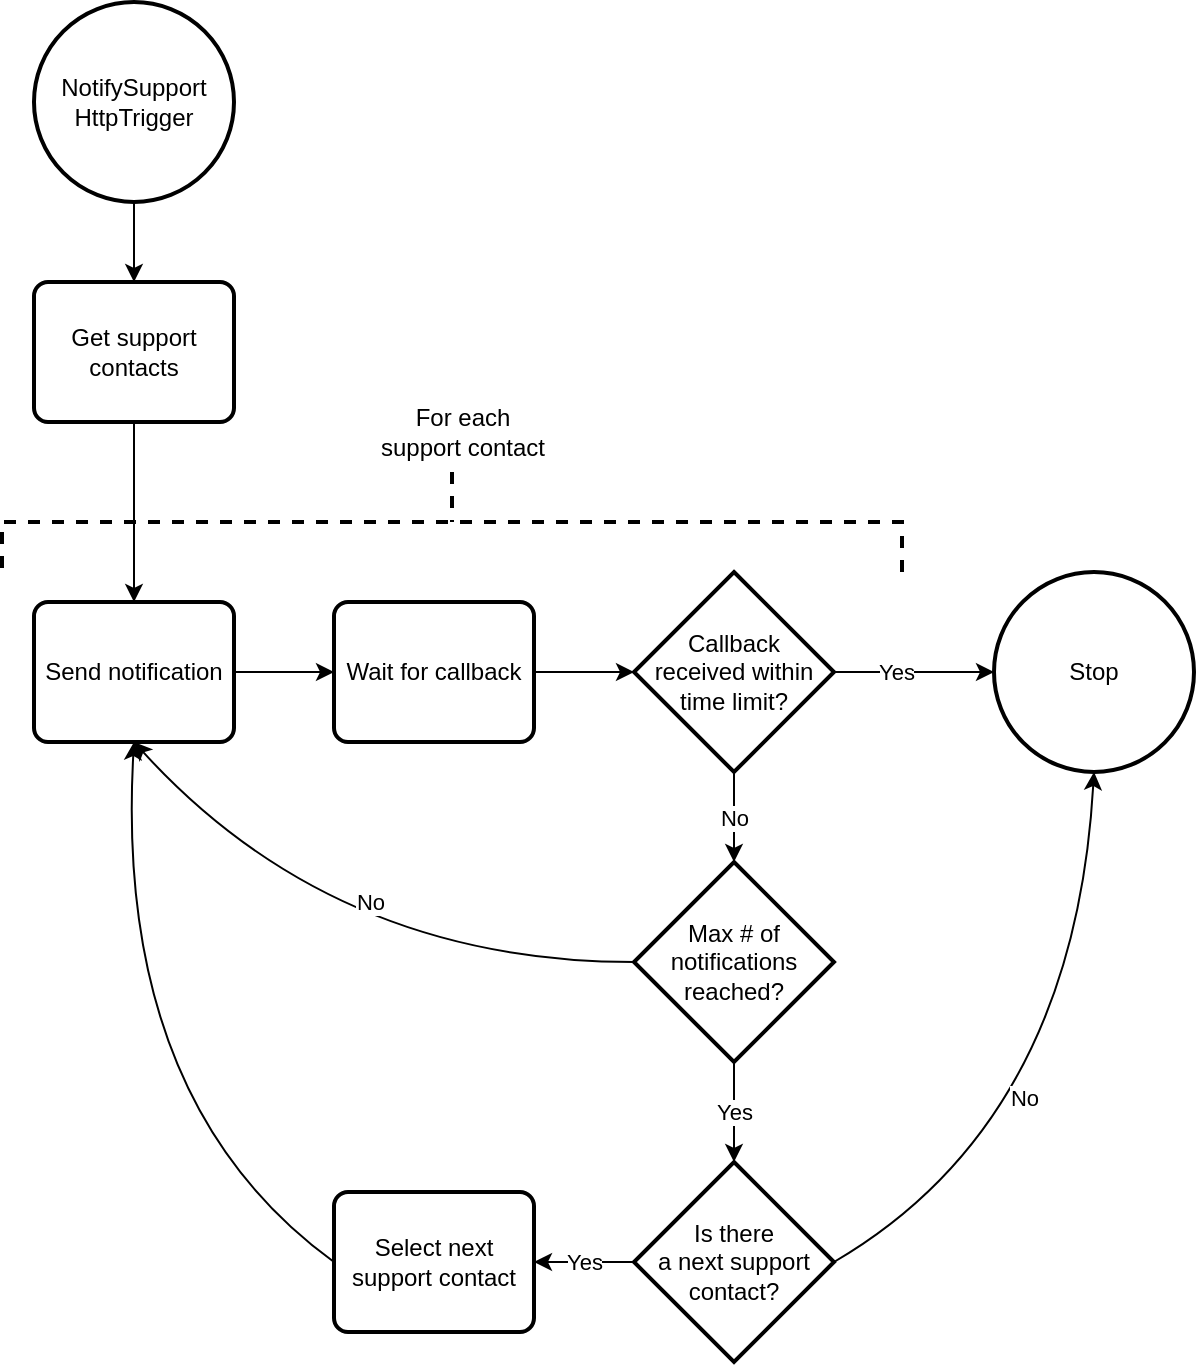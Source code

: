 <mxfile version="14.4.3" type="device"><diagram id="C5RBs43oDa-KdzZeNtuy" name="Page-1"><mxGraphModel dx="691" dy="467" grid="1" gridSize="10" guides="1" tooltips="1" connect="1" arrows="1" fold="1" page="1" pageScale="1" pageWidth="827" pageHeight="1169" math="0" shadow="0"><root><mxCell id="WIyWlLk6GJQsqaUBKTNV-0"/><mxCell id="WIyWlLk6GJQsqaUBKTNV-1" parent="WIyWlLk6GJQsqaUBKTNV-0"/><mxCell id="i9Ejb3uovx0jDY6Xw0Ar-12" value="" style="edgeStyle=orthogonalEdgeStyle;rounded=0;orthogonalLoop=1;jettySize=auto;html=1;" edge="1" parent="WIyWlLk6GJQsqaUBKTNV-1" source="i9Ejb3uovx0jDY6Xw0Ar-0" target="i9Ejb3uovx0jDY6Xw0Ar-2"><mxGeometry relative="1" as="geometry"/></mxCell><mxCell id="i9Ejb3uovx0jDY6Xw0Ar-0" value="NotifySupport&lt;br&gt;HttpTrigger" style="strokeWidth=2;html=1;shape=mxgraph.flowchart.start_2;whiteSpace=wrap;" vertex="1" parent="WIyWlLk6GJQsqaUBKTNV-1"><mxGeometry x="230" y="100" width="100" height="100" as="geometry"/></mxCell><mxCell id="i9Ejb3uovx0jDY6Xw0Ar-15" value="" style="edgeStyle=orthogonalEdgeStyle;rounded=0;orthogonalLoop=1;jettySize=auto;html=1;entryX=0;entryY=0.5;entryDx=0;entryDy=0;entryPerimeter=0;" edge="1" parent="WIyWlLk6GJQsqaUBKTNV-1" source="i9Ejb3uovx0jDY6Xw0Ar-1" target="i9Ejb3uovx0jDY6Xw0Ar-26"><mxGeometry relative="1" as="geometry"><mxPoint x="720" y="435" as="targetPoint"/></mxGeometry></mxCell><mxCell id="i9Ejb3uovx0jDY6Xw0Ar-18" value="Yes" style="edgeLabel;html=1;align=center;verticalAlign=middle;resizable=0;points=[];" vertex="1" connectable="0" parent="i9Ejb3uovx0jDY6Xw0Ar-15"><mxGeometry x="-0.24" relative="1" as="geometry"><mxPoint as="offset"/></mxGeometry></mxCell><mxCell id="i9Ejb3uovx0jDY6Xw0Ar-28" value="No" style="edgeStyle=orthogonalEdgeStyle;curved=1;jumpStyle=none;orthogonalLoop=1;jettySize=auto;html=1;" edge="1" parent="WIyWlLk6GJQsqaUBKTNV-1" source="i9Ejb3uovx0jDY6Xw0Ar-1" target="i9Ejb3uovx0jDY6Xw0Ar-27"><mxGeometry relative="1" as="geometry"/></mxCell><mxCell id="i9Ejb3uovx0jDY6Xw0Ar-1" value="Callback &lt;br&gt;received within time limit?" style="strokeWidth=2;html=1;shape=mxgraph.flowchart.decision;whiteSpace=wrap;" vertex="1" parent="WIyWlLk6GJQsqaUBKTNV-1"><mxGeometry x="530" y="385" width="100" height="100" as="geometry"/></mxCell><mxCell id="i9Ejb3uovx0jDY6Xw0Ar-2" value="Get support contacts" style="rounded=1;whiteSpace=wrap;html=1;absoluteArcSize=1;arcSize=14;strokeWidth=2;" vertex="1" parent="WIyWlLk6GJQsqaUBKTNV-1"><mxGeometry x="230" y="240" width="100" height="70" as="geometry"/></mxCell><mxCell id="i9Ejb3uovx0jDY6Xw0Ar-10" value="" style="edgeStyle=orthogonalEdgeStyle;rounded=0;orthogonalLoop=1;jettySize=auto;html=1;" edge="1" parent="WIyWlLk6GJQsqaUBKTNV-1" source="i9Ejb3uovx0jDY6Xw0Ar-5" target="i9Ejb3uovx0jDY6Xw0Ar-8"><mxGeometry relative="1" as="geometry"/></mxCell><mxCell id="i9Ejb3uovx0jDY6Xw0Ar-5" value="Send notification" style="rounded=1;whiteSpace=wrap;html=1;absoluteArcSize=1;arcSize=14;strokeWidth=2;" vertex="1" parent="WIyWlLk6GJQsqaUBKTNV-1"><mxGeometry x="230" y="400" width="100" height="70" as="geometry"/></mxCell><mxCell id="i9Ejb3uovx0jDY6Xw0Ar-6" value="" style="strokeWidth=2;html=1;shape=mxgraph.flowchart.annotation_2;align=left;labelPosition=right;pointerEvents=1;rotation=90;dashed=1;" vertex="1" parent="WIyWlLk6GJQsqaUBKTNV-1"><mxGeometry x="414" y="135" width="50" height="450" as="geometry"/></mxCell><mxCell id="i9Ejb3uovx0jDY6Xw0Ar-7" value="For each &lt;br&gt;support contact" style="text;html=1;align=center;verticalAlign=middle;resizable=0;points=[];autosize=1;" vertex="1" parent="WIyWlLk6GJQsqaUBKTNV-1"><mxGeometry x="394" y="300" width="100" height="30" as="geometry"/></mxCell><mxCell id="i9Ejb3uovx0jDY6Xw0Ar-11" value="" style="edgeStyle=orthogonalEdgeStyle;rounded=0;orthogonalLoop=1;jettySize=auto;html=1;" edge="1" parent="WIyWlLk6GJQsqaUBKTNV-1" source="i9Ejb3uovx0jDY6Xw0Ar-8" target="i9Ejb3uovx0jDY6Xw0Ar-1"><mxGeometry relative="1" as="geometry"/></mxCell><mxCell id="i9Ejb3uovx0jDY6Xw0Ar-8" value="Wait for callback" style="rounded=1;whiteSpace=wrap;html=1;absoluteArcSize=1;arcSize=14;strokeWidth=2;" vertex="1" parent="WIyWlLk6GJQsqaUBKTNV-1"><mxGeometry x="380" y="400" width="100" height="70" as="geometry"/></mxCell><mxCell id="i9Ejb3uovx0jDY6Xw0Ar-9" value="" style="endArrow=classic;html=1;exitX=0.5;exitY=1;exitDx=0;exitDy=0;entryX=0.5;entryY=0;entryDx=0;entryDy=0;" edge="1" parent="WIyWlLk6GJQsqaUBKTNV-1" source="i9Ejb3uovx0jDY6Xw0Ar-2" target="i9Ejb3uovx0jDY6Xw0Ar-5"><mxGeometry width="50" height="50" relative="1" as="geometry"><mxPoint x="250" y="490" as="sourcePoint"/><mxPoint x="300" y="440" as="targetPoint"/></mxGeometry></mxCell><mxCell id="i9Ejb3uovx0jDY6Xw0Ar-24" value="" style="endArrow=classic;html=1;exitX=0;exitY=0.5;exitDx=0;exitDy=0;exitPerimeter=0;entryX=0.5;entryY=1;entryDx=0;entryDy=0;curved=1;" edge="1" parent="WIyWlLk6GJQsqaUBKTNV-1" source="i9Ejb3uovx0jDY6Xw0Ar-27" target="i9Ejb3uovx0jDY6Xw0Ar-5"><mxGeometry width="50" height="50" relative="1" as="geometry"><mxPoint x="490" y="400" as="sourcePoint"/><mxPoint x="540" y="350" as="targetPoint"/><Array as="points"><mxPoint x="380" y="580"/></Array></mxGeometry></mxCell><mxCell id="i9Ejb3uovx0jDY6Xw0Ar-25" value="No" style="edgeLabel;html=1;align=center;verticalAlign=middle;resizable=0;points=[];" vertex="1" connectable="0" parent="i9Ejb3uovx0jDY6Xw0Ar-24"><mxGeometry x="-0.117" y="-30" relative="1" as="geometry"><mxPoint as="offset"/></mxGeometry></mxCell><mxCell id="i9Ejb3uovx0jDY6Xw0Ar-26" value="Stop" style="strokeWidth=2;html=1;shape=mxgraph.flowchart.start_2;whiteSpace=wrap;" vertex="1" parent="WIyWlLk6GJQsqaUBKTNV-1"><mxGeometry x="710" y="385" width="100" height="100" as="geometry"/></mxCell><mxCell id="i9Ejb3uovx0jDY6Xw0Ar-30" value="Yes" style="edgeStyle=orthogonalEdgeStyle;curved=1;jumpStyle=none;orthogonalLoop=1;jettySize=auto;html=1;" edge="1" parent="WIyWlLk6GJQsqaUBKTNV-1" source="i9Ejb3uovx0jDY6Xw0Ar-27" target="i9Ejb3uovx0jDY6Xw0Ar-33"><mxGeometry relative="1" as="geometry"><mxPoint x="580" y="690" as="targetPoint"/></mxGeometry></mxCell><mxCell id="i9Ejb3uovx0jDY6Xw0Ar-27" value="Max # of notifications reached?" style="strokeWidth=2;html=1;shape=mxgraph.flowchart.decision;whiteSpace=wrap;" vertex="1" parent="WIyWlLk6GJQsqaUBKTNV-1"><mxGeometry x="530" y="530" width="100" height="100" as="geometry"/></mxCell><mxCell id="i9Ejb3uovx0jDY6Xw0Ar-31" value="Select next support contact" style="rounded=1;whiteSpace=wrap;html=1;absoluteArcSize=1;arcSize=14;strokeWidth=2;" vertex="1" parent="WIyWlLk6GJQsqaUBKTNV-1"><mxGeometry x="380" y="695" width="100" height="70" as="geometry"/></mxCell><mxCell id="i9Ejb3uovx0jDY6Xw0Ar-34" value="Yes" style="edgeStyle=orthogonalEdgeStyle;curved=1;jumpStyle=none;orthogonalLoop=1;jettySize=auto;html=1;" edge="1" parent="WIyWlLk6GJQsqaUBKTNV-1" source="i9Ejb3uovx0jDY6Xw0Ar-33" target="i9Ejb3uovx0jDY6Xw0Ar-31"><mxGeometry relative="1" as="geometry"/></mxCell><mxCell id="i9Ejb3uovx0jDY6Xw0Ar-33" value="Is there &lt;br&gt;a next support &lt;br&gt;contact?" style="strokeWidth=2;html=1;shape=mxgraph.flowchart.decision;whiteSpace=wrap;" vertex="1" parent="WIyWlLk6GJQsqaUBKTNV-1"><mxGeometry x="530" y="680" width="100" height="100" as="geometry"/></mxCell><mxCell id="i9Ejb3uovx0jDY6Xw0Ar-35" value="" style="endArrow=classic;html=1;entryX=0.5;entryY=1;entryDx=0;entryDy=0;entryPerimeter=0;exitX=1;exitY=0.5;exitDx=0;exitDy=0;exitPerimeter=0;curved=1;" edge="1" parent="WIyWlLk6GJQsqaUBKTNV-1" source="i9Ejb3uovx0jDY6Xw0Ar-33" target="i9Ejb3uovx0jDY6Xw0Ar-26"><mxGeometry width="50" height="50" relative="1" as="geometry"><mxPoint x="490" y="660" as="sourcePoint"/><mxPoint x="540" y="610" as="targetPoint"/><Array as="points"><mxPoint x="750" y="660"/></Array></mxGeometry></mxCell><mxCell id="i9Ejb3uovx0jDY6Xw0Ar-36" value="No" style="edgeLabel;html=1;align=center;verticalAlign=middle;resizable=0;points=[];" vertex="1" connectable="0" parent="i9Ejb3uovx0jDY6Xw0Ar-35"><mxGeometry x="-0.049" y="26" relative="1" as="geometry"><mxPoint as="offset"/></mxGeometry></mxCell><mxCell id="i9Ejb3uovx0jDY6Xw0Ar-37" value="" style="endArrow=classic;html=1;exitX=0;exitY=0.5;exitDx=0;exitDy=0;curved=1;" edge="1" parent="WIyWlLk6GJQsqaUBKTNV-1" source="i9Ejb3uovx0jDY6Xw0Ar-31"><mxGeometry width="50" height="50" relative="1" as="geometry"><mxPoint x="490" y="560" as="sourcePoint"/><mxPoint x="280" y="470" as="targetPoint"/><Array as="points"><mxPoint x="270" y="650"/></Array></mxGeometry></mxCell></root></mxGraphModel></diagram></mxfile>